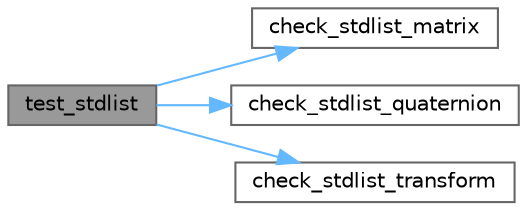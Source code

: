 digraph "test_stdlist"
{
 // LATEX_PDF_SIZE
  bgcolor="transparent";
  edge [fontname=Helvetica,fontsize=10,labelfontname=Helvetica,labelfontsize=10];
  node [fontname=Helvetica,fontsize=10,shape=box,height=0.2,width=0.4];
  rankdir="LR";
  Node1 [id="Node000001",label="test_stdlist",height=0.2,width=0.4,color="gray40", fillcolor="grey60", style="filled", fontcolor="black",tooltip=" "];
  Node1 -> Node2 [id="edge1_Node000001_Node000002",color="steelblue1",style="solid",tooltip=" "];
  Node2 [id="Node000002",label="check_stdlist_matrix",height=0.2,width=0.4,color="grey40", fillcolor="white", style="filled",URL="$stdlist_8cpp.html#af3bcc61589973925b7af5f24fe9155fc",tooltip=" "];
  Node1 -> Node3 [id="edge2_Node000001_Node000003",color="steelblue1",style="solid",tooltip=" "];
  Node3 [id="Node000003",label="check_stdlist_quaternion",height=0.2,width=0.4,color="grey40", fillcolor="white", style="filled",URL="$stdlist_8cpp.html#adcc05e001cc6c250734ea9ed72adaa71",tooltip=" "];
  Node1 -> Node4 [id="edge3_Node000001_Node000004",color="steelblue1",style="solid",tooltip=" "];
  Node4 [id="Node000004",label="check_stdlist_transform",height=0.2,width=0.4,color="grey40", fillcolor="white", style="filled",URL="$stdlist_8cpp.html#a84d9d1a7fe559652156aabb4c9382b6d",tooltip=" "];
}

